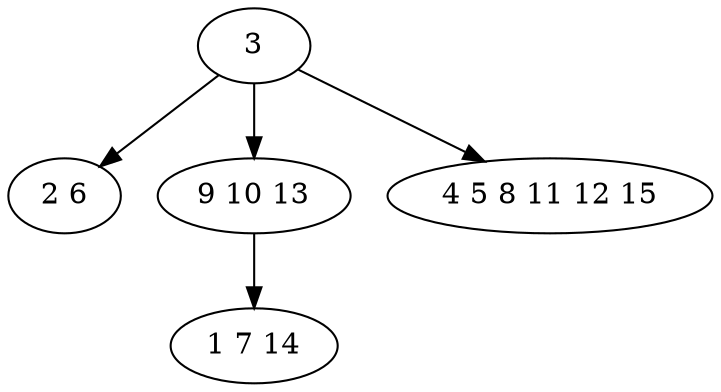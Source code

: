 digraph true_tree {
	"0" -> "1"
	"0" -> "2"
	"2" -> "3"
	"0" -> "4"
	"0" [label="3"];
	"1" [label="2 6"];
	"2" [label="9 10 13"];
	"3" [label="1 7 14"];
	"4" [label="4 5 8 11 12 15"];
}
